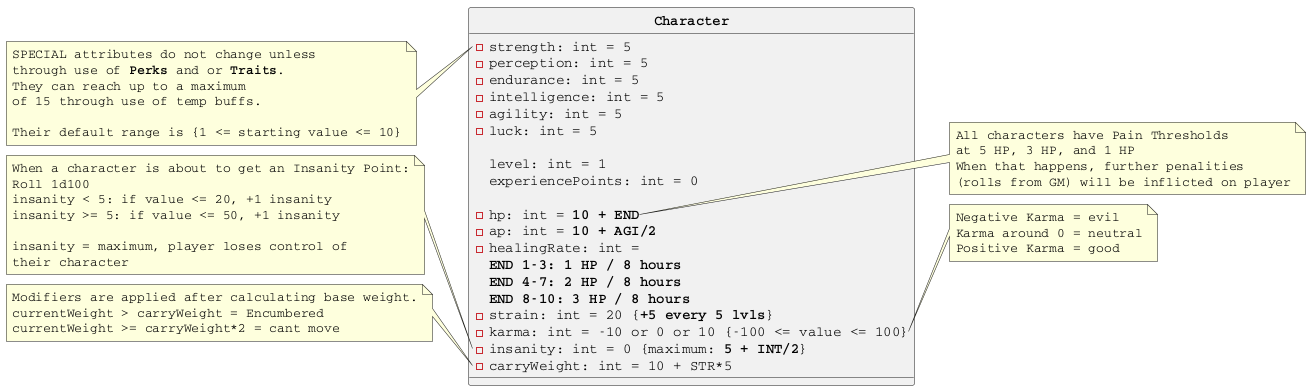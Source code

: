 @startuml GameDev Notes
skinparam style strictuml
skinparam defaultFontName Courier
skinparam ClassFontStyle bold


class Character {
    'Primary Stats- basis for various Secondary stats'
    -strength: int = 5
    -perception: int = 5
    -endurance: int = 5
    -intelligence: int = 5
    -agility: int = 5
    -luck: int = 5

    level: int = 1
    experiencePoints: int = 0

    'Secondary Stats- calculated using SPECIAL stats'
    -hp: int = <b>10 + END</b>
    -ap: int = <b>10 + AGI/2</b>
    -healingRate: int = 
    <b>END 1-3: 1 HP / 8 hours</b>
    <b>END 4-7: 2 HP / 8 hours</b>
    <b>END 8-10: 3 HP / 8 hours</b>
    -strain: int = 20 {<b>+5 every 5 lvls</b>}
    -karma: int = -10 or 0 or 10 {-100 <= value <= 100}
    -insanity: int = 0 {maximum: <b>5 + INT/2</b>}
    -carryWeight: int = 10 + STR*5

}

note left of Character::strength 
    SPECIAL attributes do not change unless 
    through use of <b>Perks</b> and or <b>Traits</b>.
    They can reach up to a maximum 
    of 15 through use of temp buffs.

    Their default range is {1 <= starting value <= 10}
end note

note right of Character::hp
    All characters have Pain Thresholds
    at 5 HP, 3 HP, and 1 HP
    When that happens, further penalities
    (rolls from GM) will be inflicted on player
end note

note right of Character::karma
    Negative Karma = evil
    Karma around 0 = neutral
    Positive Karma = good
end note

note left of Character::insanity
    When a character is about to get an Insanity Point:
    Roll 1d100
    insanity < 5: if value <= 20, +1 insanity
    insanity >= 5: if value <= 50, +1 insanity

    insanity = maximum, player loses control of
    their character
end note

note left of Character::carryWeight
    Modifiers are applied after calculating base weight.
    currentWeight > carryWeight = Encumbered
    currentWeight >= carryWeight*2 = cant move
end note

@enduml